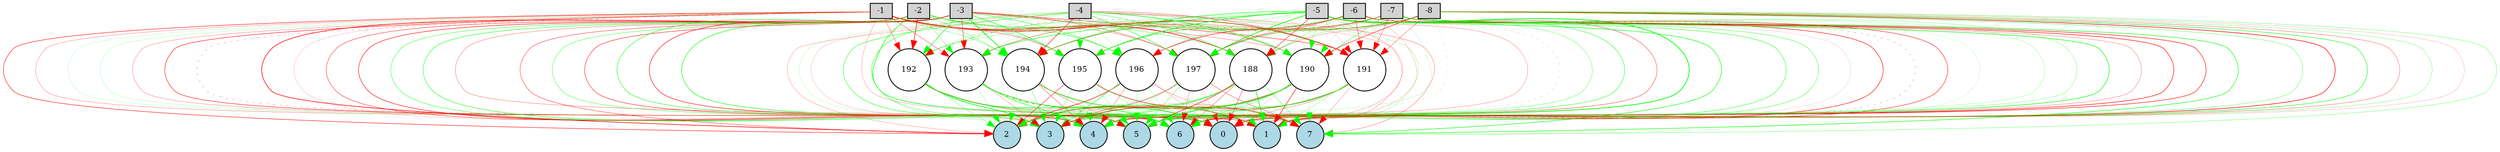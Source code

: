 digraph {
	node [fontsize=9 height=0.2 shape=circle width=0.2]
	-1 [fillcolor=lightgray shape=box style=filled]
	-2 [fillcolor=lightgray shape=box style=filled]
	-3 [fillcolor=lightgray shape=box style=filled]
	-4 [fillcolor=lightgray shape=box style=filled]
	-5 [fillcolor=lightgray shape=box style=filled]
	-6 [fillcolor=lightgray shape=box style=filled]
	-7 [fillcolor=lightgray shape=box style=filled]
	-8 [fillcolor=lightgray shape=box style=filled]
	0 [fillcolor=lightblue style=filled]
	1 [fillcolor=lightblue style=filled]
	2 [fillcolor=lightblue style=filled]
	3 [fillcolor=lightblue style=filled]
	4 [fillcolor=lightblue style=filled]
	5 [fillcolor=lightblue style=filled]
	6 [fillcolor=lightblue style=filled]
	7 [fillcolor=lightblue style=filled]
	192 [fillcolor=white style=filled]
	193 [fillcolor=white style=filled]
	194 [fillcolor=white style=filled]
	195 [fillcolor=white style=filled]
	196 [fillcolor=white style=filled]
	197 [fillcolor=white style=filled]
	188 [fillcolor=white style=filled]
	190 [fillcolor=white style=filled]
	191 [fillcolor=white style=filled]
	-1 -> 188 [color=red penwidth=0.6556782320046457 style=solid]
	-1 -> 190 [color=red penwidth=0.23396479009649063 style=solid]
	-1 -> 191 [color=red penwidth=0.8212087728419344 style=solid]
	-1 -> 192 [color=red penwidth=0.30130647645850084 style=solid]
	-1 -> 193 [color=red penwidth=0.32952851672710604 style=solid]
	-1 -> 194 [color=green penwidth=0.27656397299820745 style=solid]
	-1 -> 195 [color=red penwidth=0.33205497809057577 style=solid]
	-1 -> 196 [color=green penwidth=0.16694586900641942 style=solid]
	-1 -> 197 [color=red penwidth=0.190031553215039 style=solid]
	-2 -> 188 [color=red penwidth=0.22687988857020774 style=solid]
	-2 -> 190 [color=green penwidth=0.14291282594312593 style=solid]
	-2 -> 191 [color=green penwidth=0.29867018176691695 style=solid]
	-2 -> 192 [color=red penwidth=0.6122210838461544 style=solid]
	-2 -> 193 [color=green penwidth=0.24548525756546344 style=solid]
	-2 -> 194 [color=green penwidth=0.28904083974628453 style=solid]
	-2 -> 195 [color=green penwidth=0.30777212524128494 style=solid]
	-2 -> 196 [color=green penwidth=0.3279190733057701 style=solid]
	-2 -> 197 [color=green penwidth=0.13515730026038064 style=solid]
	-3 -> 188 [color=green penwidth=0.32004841916949106 style=solid]
	-3 -> 190 [color=red penwidth=0.2787722602570466 style=solid]
	-3 -> 191 [color=red penwidth=0.45287188520557586 style=solid]
	-3 -> 192 [color=green penwidth=0.5639514893190768 style=solid]
	-3 -> 193 [color=red penwidth=0.44217410020633896 style=solid]
	-3 -> 194 [color=green penwidth=0.7899167171618376 style=solid]
	-3 -> 195 [color=green penwidth=0.5770853173036176 style=solid]
	-3 -> 196 [color=green penwidth=0.4050465036024047 style=solid]
	-3 -> 197 [color=red penwidth=0.3559356305421064 style=solid]
	-4 -> 188 [color=green penwidth=0.36122236576790767 style=solid]
	-4 -> 190 [color=green penwidth=0.6410924221246956 style=solid]
	-4 -> 191 [color=red penwidth=0.3157671143729641 style=solid]
	-4 -> 192 [color=green penwidth=0.19964140349949638 style=solid]
	-4 -> 193 [color=green penwidth=0.1574211337024501 style=solid]
	-4 -> 194 [color=red penwidth=0.5499201152372224 style=solid]
	-4 -> 195 [color=green penwidth=0.19750978757845714 style=solid]
	-4 -> 196 [color=green penwidth=0.15691327617396206 style=solid]
	-4 -> 197 [color=green penwidth=0.4672572781334259 style=solid]
	-5 -> 188 [color=red penwidth=0.4632328346044473 style=solid]
	-5 -> 190 [color=green penwidth=0.21757159850859145 style=solid]
	-5 -> 191 [color=red penwidth=0.1265658033995426 style=solid]
	-5 -> 192 [color=green penwidth=0.22690358343139697 style=solid]
	-5 -> 193 [color=green penwidth=0.5510580490935764 style=solid]
	-5 -> 194 [color=green penwidth=0.5213402103908256 style=solid]
	-5 -> 195 [color=green penwidth=0.705415387342669 style=solid]
	-5 -> 196 [color=green penwidth=0.22454760746565477 style=solid]
	-5 -> 197 [color=green penwidth=0.7617909635080522 style=solid]
	-6 -> 188 [color=green penwidth=0.2585969406647073 style=solid]
	-6 -> 190 [color=green penwidth=0.12327455306369878 style=solid]
	-6 -> 191 [color=red penwidth=0.3486283085242662 style=solid]
	-6 -> 192 [color=green penwidth=0.17281912126183158 style=solid]
	-6 -> 193 [color=red penwidth=0.2888424190282696 style=solid]
	-6 -> 194 [color=green penwidth=0.2637559203029215 style=solid]
	-6 -> 195 [color=green penwidth=0.30818052269775587 style=solid]
	-6 -> 196 [color=red penwidth=0.32714859400129526 style=solid]
	-6 -> 197 [color=red penwidth=0.36312515742971563 style=solid]
	-7 -> 188 [color=green penwidth=0.2548786791174037 style=solid]
	-7 -> 190 [color=green penwidth=0.3753706163249906 style=solid]
	-7 -> 191 [color=red penwidth=0.3424072702382309 style=solid]
	-7 -> 192 [color=green penwidth=0.20706799166058937 style=solid]
	-7 -> 193 [color=red penwidth=0.1753290409680611 style=solid]
	-7 -> 194 [color=green penwidth=0.2859152989582557 style=solid]
	-7 -> 195 [color=red penwidth=0.3324331216580788 style=dotted]
	-7 -> 196 [color=red penwidth=0.24646079401958185 style=solid]
	-7 -> 197 [color=red penwidth=0.2616221471368325 style=solid]
	-8 -> 188 [color=red penwidth=0.21673365463180327 style=solid]
	-8 -> 190 [color=red penwidth=0.5040618527575403 style=solid]
	-8 -> 191 [color=red penwidth=0.27879895763391654 style=solid]
	-8 -> 192 [color=red penwidth=0.30446343792154384 style=dotted]
	-8 -> 193 [color=green penwidth=0.17145700055101087 style=solid]
	-8 -> 194 [color=red penwidth=0.2834868806744434 style=solid]
	-8 -> 195 [color=green penwidth=0.125204717297808 style=solid]
	-8 -> 196 [color=red penwidth=0.1957463529738347 style=solid]
	-8 -> 197 [color=green penwidth=0.46240526291371165 style=solid]
	188 -> 0 [color=red penwidth=0.37350712773492656 style=solid]
	188 -> 1 [color=green penwidth=0.6856433276366066 style=solid]
	188 -> 2 [color=green penwidth=0.314147812086443 style=solid]
	188 -> 3 [color=green penwidth=0.47076067630459595 style=solid]
	188 -> 4 [color=green penwidth=0.333968576342917 style=solid]
	188 -> 5 [color=red penwidth=0.573333261864322 style=solid]
	188 -> 6 [color=red penwidth=0.2980475298039301 style=solid]
	188 -> 7 [color=green penwidth=0.32604626189038044 style=solid]
	190 -> 0 [color=red penwidth=0.1261550292096874 style=solid]
	190 -> 1 [color=red penwidth=0.5719101324618138 style=solid]
	190 -> 2 [color=red penwidth=0.5961338829900715 style=solid]
	190 -> 3 [color=red penwidth=0.21330228531569828 style=solid]
	190 -> 4 [color=green penwidth=0.4088185592218785 style=solid]
	190 -> 5 [color=green penwidth=0.7114621826326376 style=solid]
	190 -> 6 [color=green penwidth=0.3568242415389853 style=solid]
	190 -> 7 [color=green penwidth=0.17073204608137155 style=solid]
	191 -> 0 [color=red penwidth=0.23359822637856476 style=solid]
	191 -> 1 [color=green penwidth=0.21187741467243754 style=solid]
	191 -> 2 [color=green penwidth=0.45664418547327845 style=solid]
	191 -> 3 [color=red penwidth=0.43051151451146263 style=solid]
	191 -> 4 [color=green penwidth=0.11563889669905938 style=solid]
	191 -> 5 [color=green penwidth=0.2778330373357266 style=solid]
	191 -> 6 [color=green penwidth=0.43637800585929254 style=solid]
	191 -> 7 [color=red penwidth=0.21265613328943214 style=solid]
	192 -> 0 [color=red penwidth=0.2048568336987276 style=solid]
	192 -> 1 [color=green penwidth=0.39828413065386714 style=solid]
	192 -> 2 [color=green penwidth=0.24248011350828458 style=solid]
	192 -> 3 [color=green penwidth=0.7487659504656469 style=solid]
	192 -> 4 [color=green penwidth=0.28558726809254886 style=solid]
	192 -> 5 [color=green penwidth=0.10465597975387507 style=solid]
	192 -> 6 [color=green penwidth=0.5830957830334353 style=solid]
	192 -> 7 [color=red penwidth=0.20066140207783328 style=solid]
	193 -> 0 [color=green penwidth=0.5539697078413882 style=solid]
	193 -> 1 [color=red penwidth=0.1979768871516071 style=solid]
	193 -> 2 [color=green penwidth=0.19738161428495696 style=solid]
	193 -> 3 [color=red penwidth=0.19540989343615228 style=solid]
	193 -> 4 [color=green penwidth=0.5549711325241434 style=solid]
	193 -> 5 [color=green penwidth=0.9943282244910777 style=dotted]
	193 -> 6 [color=green penwidth=0.11578430831003794 style=solid]
	193 -> 7 [color=green penwidth=0.13864772739070408 style=solid]
	194 -> 0 [color=green penwidth=0.40397889874433635 style=solid]
	194 -> 1 [color=red penwidth=0.2543033585618072 style=solid]
	194 -> 2 [color=green penwidth=0.17558625283349794 style=solid]
	194 -> 3 [color=green penwidth=0.3093853159567264 style=solid]
	194 -> 4 [color=red penwidth=0.3235958064884892 style=solid]
	194 -> 5 [color=red penwidth=0.26481254919140496 style=solid]
	194 -> 6 [color=green penwidth=0.24916660509661212 style=solid]
	194 -> 7 [color=green penwidth=0.2615547750810099 style=solid]
	195 -> 0 [color=red penwidth=0.1083360904973455 style=solid]
	195 -> 1 [color=green penwidth=0.26103387090307273 style=solid]
	195 -> 2 [color=red penwidth=0.4543597106525691 style=solid]
	195 -> 3 [color=green penwidth=0.26644145500921934 style=solid]
	195 -> 4 [color=green penwidth=0.12324228380784769 style=solid]
	195 -> 5 [color=green penwidth=0.2174958275097683 style=solid]
	195 -> 6 [color=green penwidth=0.1695808754291153 style=solid]
	195 -> 7 [color=red penwidth=0.4716224079985746 style=solid]
	196 -> 0 [color=red penwidth=0.1633582619556112 style=solid]
	196 -> 1 [color=red penwidth=0.13670076966710176 style=solid]
	196 -> 2 [color=red penwidth=0.6001807846568921 style=solid]
	196 -> 3 [color=green penwidth=0.5137534988121314 style=solid]
	196 -> 4 [color=red penwidth=0.26706319994129224 style=solid]
	196 -> 5 [color=green penwidth=0.20201301516760928 style=solid]
	196 -> 6 [color=green penwidth=0.151141758544811 style=solid]
	196 -> 7 [color=red penwidth=0.14337648320937532 style=solid]
	197 -> 0 [color=red penwidth=0.14880183887161583 style=solid]
	197 -> 1 [color=green penwidth=0.10230735527099084 style=solid]
	197 -> 2 [color=green penwidth=0.18661332832750832 style=solid]
	197 -> 3 [color=red penwidth=0.4070246219947793 style=solid]
	197 -> 4 [color=green penwidth=0.17010467243500182 style=solid]
	197 -> 5 [color=green penwidth=0.3052815099356184 style=solid]
	197 -> 6 [color=red penwidth=0.2479712429661034 style=solid]
	197 -> 7 [color=red penwidth=0.325096426327407 style=solid]
	-1 -> 0 [color=red penwidth=0.5067551910683911 style=solid]
	-1 -> 1 [color=red penwidth=0.26727824758794727 style=dotted]
	-1 -> 2 [color=red penwidth=0.510089151687818 style=solid]
	-1 -> 3 [color=red penwidth=0.23038818621523868 style=solid]
	-1 -> 4 [color=green penwidth=0.11749840036992579 style=solid]
	-1 -> 5 [color=green penwidth=0.14304669424816652 style=solid]
	-1 -> 6 [color=red penwidth=0.23569393671361194 style=solid]
	-1 -> 7 [color=red penwidth=0.18737915706697855 style=solid]
	-2 -> 0 [color=green penwidth=0.4715519168063478 style=solid]
	-2 -> 1 [color=red penwidth=0.2657130272896667 style=solid]
	-2 -> 2 [color=red penwidth=0.6874338471490288 style=solid]
	-2 -> 3 [color=red penwidth=0.13323626579084008 style=solid]
	-2 -> 4 [color=red penwidth=0.4114486535616557 style=solid]
	-2 -> 5 [color=red penwidth=0.5429029564754609 style=solid]
	-2 -> 6 [color=green penwidth=0.40069011192334625 style=solid]
	-2 -> 7 [color=green penwidth=0.6323039552561001 style=solid]
	-3 -> 0 [color=green penwidth=0.5629690464331366 style=solid]
	-3 -> 1 [color=green penwidth=0.18330950713414357 style=solid]
	-3 -> 2 [color=red penwidth=0.39191722176938915 style=solid]
	-3 -> 3 [color=green penwidth=0.36160244868866864 style=solid]
	-3 -> 4 [color=red penwidth=0.4716242914641605 style=solid]
	-3 -> 5 [color=green penwidth=0.4821986156097209 style=solid]
	-3 -> 6 [color=red penwidth=0.5584532855888701 style=solid]
	-4 -> 0 [color=red penwidth=0.18462752054400533 style=solid]
	-4 -> 1 [color=green penwidth=0.1967227387604913 style=solid]
	-4 -> 2 [color=red penwidth=0.19107581622023395 style=solid]
	-4 -> 3 [color=green penwidth=0.12619989453678518 style=solid]
	-4 -> 4 [color=red penwidth=0.1290806430608984 style=solid]
	-4 -> 5 [color=green penwidth=0.45758215391714163 style=solid]
	-4 -> 6 [color=green penwidth=0.3190474152821162 style=solid]
	-4 -> 7 [color=red penwidth=0.25786044936010855 style=solid]
	-5 -> 0 [color=red penwidth=0.3675788994525868 style=solid]
	-5 -> 1 [color=green penwidth=0.8262147605585911 style=solid]
	-5 -> 2 [color=red penwidth=0.17726522953358906 style=solid]
	-5 -> 3 [color=red penwidth=0.22060936036722362 style=solid]
	-5 -> 4 [color=red penwidth=0.1485001259493277 style=dotted]
	-5 -> 5 [color=green penwidth=0.2923401368149793 style=solid]
	-5 -> 6 [color=green penwidth=0.43600184782312645 style=solid]
	-5 -> 7 [color=green penwidth=0.5713580794441601 style=solid]
	-6 -> 0 [color=red penwidth=0.25869019806797344 style=dotted]
	-6 -> 1 [color=red penwidth=0.4841268377141814 style=solid]
	-6 -> 2 [color=red penwidth=0.1517808907424183 style=solid]
	-6 -> 3 [color=green penwidth=0.42933344722138067 style=solid]
	-6 -> 4 [color=green penwidth=0.3567527446538288 style=solid]
	-6 -> 5 [color=red penwidth=0.10050724665550544 style=solid]
	-6 -> 6 [color=red penwidth=0.553155252165559 style=solid]
	-6 -> 7 [color=green penwidth=0.1071005918874217 style=solid]
	-7 -> 0 [color=red penwidth=0.5903255818488362 style=solid]
	-7 -> 1 [color=red penwidth=0.5620214653597881 style=solid]
	-7 -> 2 [color=green penwidth=0.1317935633613893 style=solid]
	-7 -> 3 [color=green penwidth=0.17842592742118413 style=solid]
	-7 -> 4 [color=green penwidth=0.22489576729269045 style=solid]
	-7 -> 5 [color=green penwidth=0.6056251983391824 style=solid]
	-7 -> 6 [color=red penwidth=0.24723823928878827 style=solid]
	-7 -> 7 [color=green penwidth=0.5620366631129026 style=solid]
	-8 -> 0 [color=green penwidth=0.2456762494201187 style=solid]
	-8 -> 1 [color=red penwidth=0.1406692785528752 style=solid]
	-8 -> 2 [color=green penwidth=0.2098837114328353 style=dotted]
	-8 -> 3 [color=green penwidth=0.302309416561736 style=solid]
	-8 -> 4 [color=red penwidth=0.6493376142806789 style=solid]
	-8 -> 5 [color=green penwidth=0.5195291219666424 style=solid]
	-8 -> 6 [color=red penwidth=0.28491657610970256 style=solid]
	-8 -> 7 [color=green penwidth=0.26131472275441603 style=solid]
}
